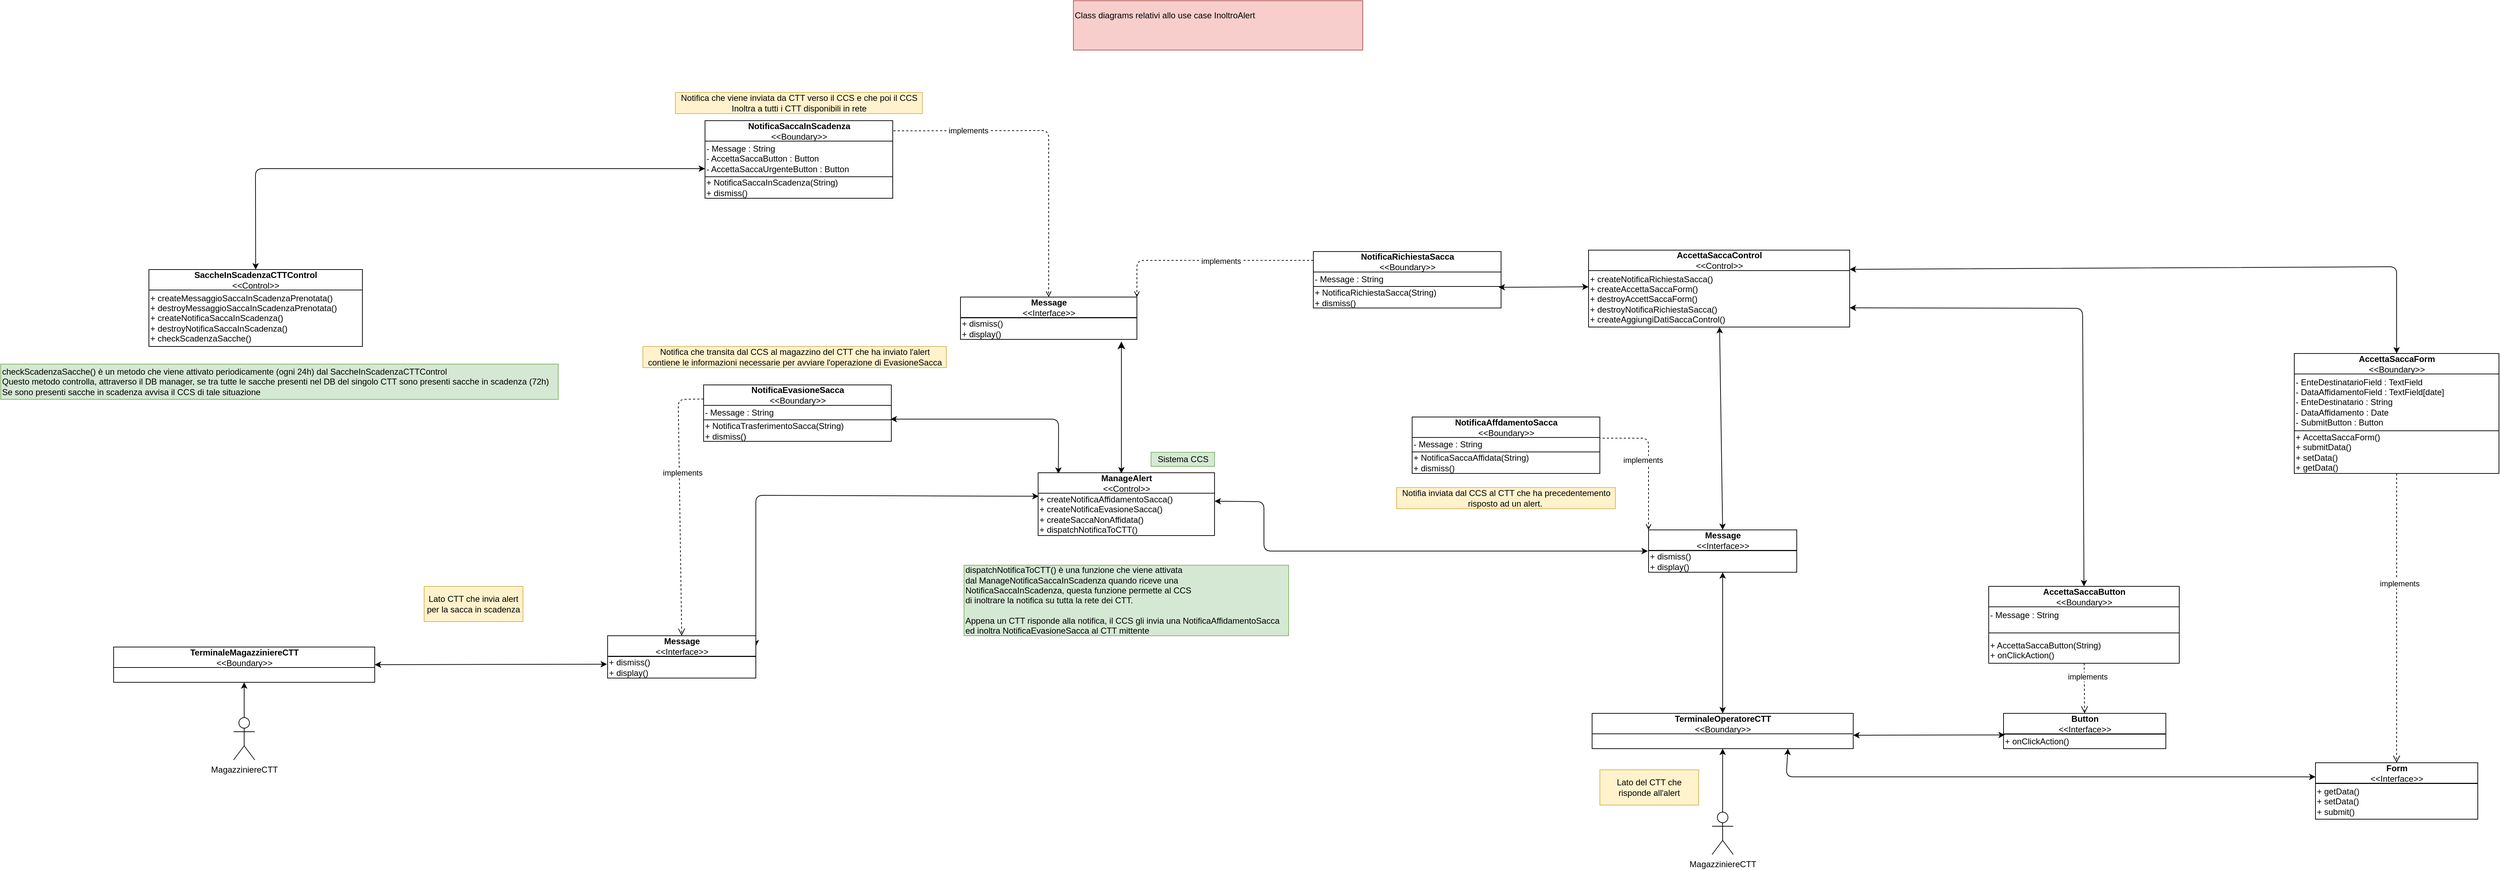 <mxfile version="14.5.1" type="device"><diagram id="Z-mq8TDD7c14mdIwhJIg" name="Page-1"><mxGraphModel dx="2172" dy="1692" grid="1" gridSize="10" guides="1" tooltips="1" connect="1" arrows="1" fold="1" page="1" pageScale="1" pageWidth="1200" pageHeight="1600" math="0" shadow="0"><root><mxCell id="0"/><mxCell id="1" parent="0"/><mxCell id="ATs4oA8NVu8dtFEVuuUP-22" value="Class diagrams relativi allo use case InoltroAlert&lt;br&gt;&lt;br&gt;&amp;nbsp;" style="text;html=1;strokeColor=#b85450;fillColor=#f8cecc;align=left;verticalAlign=middle;whiteSpace=wrap;rounded=0;" parent="1" vertex="1"><mxGeometry x="2490" y="210" width="410" height="70" as="geometry"/></mxCell><mxCell id="ATs4oA8NVu8dtFEVuuUP-27" value="SaccheInScadenzaCTTControl&lt;br&gt;&lt;span style=&quot;font-weight: 400&quot;&gt;&amp;lt;&amp;lt;Control&amp;gt;&amp;gt;&lt;/span&gt;" style="swimlane;fontStyle=1;align=center;verticalAlign=middle;childLayout=stackLayout;horizontal=1;startSize=29;horizontalStack=0;resizeParent=1;resizeParentMax=0;resizeLast=0;collapsible=0;marginBottom=0;html=1;" parent="1" vertex="1"><mxGeometry x="1180" y="591" width="302.5" height="109" as="geometry"/></mxCell><mxCell id="ATs4oA8NVu8dtFEVuuUP-28" value="+ createMessaggioSaccaInScadenzaPrenotata()&lt;br&gt;+ destroyMessaggioSaccaInScadenzaPrenotata()&lt;br&gt;+ createNotificaSaccaInScadenza()&lt;br&gt;+ destroyNotificaSaccaInScadenza()&lt;br&gt;+ checkScadenzaSacche()" style="text;html=1;align=left;verticalAlign=middle;resizable=0;points=[];autosize=1;" parent="ATs4oA8NVu8dtFEVuuUP-27" vertex="1"><mxGeometry y="29" width="302.5" height="80" as="geometry"/></mxCell><mxCell id="ATs4oA8NVu8dtFEVuuUP-32" value="TerminaleOperatoreCTT&lt;br&gt;&lt;span style=&quot;font-weight: 400&quot;&gt;&amp;lt;&amp;lt;Boundary&amp;gt;&amp;gt;&lt;/span&gt;" style="swimlane;fontStyle=1;align=center;verticalAlign=middle;childLayout=stackLayout;horizontal=1;startSize=29;horizontalStack=0;resizeParent=1;resizeParentMax=0;resizeLast=0;collapsible=0;marginBottom=0;html=1;" parent="1" vertex="1"><mxGeometry x="3225" y="1220" width="370" height="50" as="geometry"/></mxCell><mxCell id="ATs4oA8NVu8dtFEVuuUP-33" style="edgeStyle=orthogonalEdgeStyle;rounded=0;orthogonalLoop=1;jettySize=auto;html=1;entryX=0.5;entryY=1;entryDx=0;entryDy=0;" parent="1" source="ATs4oA8NVu8dtFEVuuUP-34" target="ATs4oA8NVu8dtFEVuuUP-32" edge="1"><mxGeometry relative="1" as="geometry"><mxPoint x="3750.0" y="1159" as="sourcePoint"/><mxPoint x="3750" y="1209" as="targetPoint"/></mxGeometry></mxCell><mxCell id="ATs4oA8NVu8dtFEVuuUP-34" value="MagazziniereCTT" style="shape=umlActor;verticalLabelPosition=bottom;verticalAlign=top;html=1;outlineConnect=0;" parent="1" vertex="1"><mxGeometry x="3395" y="1360" width="30" height="60" as="geometry"/></mxCell><mxCell id="ATs4oA8NVu8dtFEVuuUP-35" value="AccettaSaccaControl&lt;br&gt;&lt;span style=&quot;font-weight: 400&quot;&gt;&amp;lt;&amp;lt;Control&amp;gt;&amp;gt;&lt;/span&gt;" style="swimlane;fontStyle=1;align=center;verticalAlign=middle;childLayout=stackLayout;horizontal=1;startSize=29;horizontalStack=0;resizeParent=1;resizeParentMax=0;resizeLast=0;collapsible=0;marginBottom=0;html=1;" parent="1" vertex="1"><mxGeometry x="3220" y="563.5" width="370" height="109" as="geometry"/></mxCell><mxCell id="ATs4oA8NVu8dtFEVuuUP-36" value="+ createNotificaRichiestaSacca()&lt;br&gt;+ createAccettaSaccaForm()&lt;br&gt;+ destroyAccettSaccaForm()&lt;br&gt;+ destroyNotificaRichiestaSacca()&lt;br&gt;+ createAggiungiDatiSaccaControl()" style="text;html=1;align=left;verticalAlign=middle;resizable=0;points=[];autosize=1;" parent="ATs4oA8NVu8dtFEVuuUP-35" vertex="1"><mxGeometry y="29" width="370" height="80" as="geometry"/></mxCell><mxCell id="ATs4oA8NVu8dtFEVuuUP-37" value="Message&lt;br&gt;&lt;span style=&quot;font-weight: 400&quot;&gt;&amp;lt;&amp;lt;Interface&amp;gt;&amp;gt;&lt;/span&gt;" style="swimlane;fontStyle=1;align=center;verticalAlign=middle;childLayout=stackLayout;horizontal=1;startSize=29;horizontalStack=0;resizeParent=1;resizeParentMax=0;resizeLast=0;collapsible=0;marginBottom=0;html=1;" parent="1" vertex="1"><mxGeometry x="2330" y="630" width="250" height="60" as="geometry"/></mxCell><mxCell id="ATs4oA8NVu8dtFEVuuUP-38" value="" style="line;strokeWidth=1;fillColor=none;align=left;verticalAlign=middle;spacingTop=-1;spacingLeft=3;spacingRight=3;rotatable=0;labelPosition=right;points=[];portConstraint=eastwest;" parent="ATs4oA8NVu8dtFEVuuUP-37" vertex="1"><mxGeometry y="29" width="250" height="1" as="geometry"/></mxCell><mxCell id="ATs4oA8NVu8dtFEVuuUP-39" value="+ dismiss()&lt;br&gt;+ display()" style="text;html=1;align=left;verticalAlign=middle;resizable=0;points=[];autosize=1;" parent="ATs4oA8NVu8dtFEVuuUP-37" vertex="1"><mxGeometry y="30" width="250" height="30" as="geometry"/></mxCell><mxCell id="ATs4oA8NVu8dtFEVuuUP-40" value="" style="endArrow=classic;startArrow=classic;html=1;exitX=0.5;exitY=0;exitDx=0;exitDy=0;" parent="1" source="ATs4oA8NVu8dtFEVuuUP-108" target="ATs4oA8NVu8dtFEVuuUP-36" edge="1"><mxGeometry width="50" height="50" relative="1" as="geometry"><mxPoint x="3205" y="510" as="sourcePoint"/><mxPoint x="3275" y="660" as="targetPoint"/><Array as="points"/></mxGeometry></mxCell><mxCell id="ATs4oA8NVu8dtFEVuuUP-41" value="Lato CTT che invia alert&lt;br&gt;per la sacca in scadenza" style="text;html=1;strokeColor=#d6b656;fillColor=#fff2cc;align=center;verticalAlign=middle;whiteSpace=wrap;rounded=0;" parent="1" vertex="1"><mxGeometry x="1570" y="1040" width="140" height="50" as="geometry"/></mxCell><mxCell id="ATs4oA8NVu8dtFEVuuUP-42" value="Lato del CTT che risponde all'alert" style="text;html=1;strokeColor=#d6b656;fillColor=#fff2cc;align=center;verticalAlign=middle;whiteSpace=wrap;rounded=0;" parent="1" vertex="1"><mxGeometry x="3236" y="1300" width="140" height="50" as="geometry"/></mxCell><mxCell id="ATs4oA8NVu8dtFEVuuUP-43" value="Notifica che viene inviata da CTT verso il CCS e che poi il CCS&lt;br&gt;Inoltra a tutti i CTT disponibili in rete" style="text;html=1;align=center;verticalAlign=middle;resizable=0;points=[];autosize=1;fillColor=#fff2cc;strokeColor=#d6b656;" parent="1" vertex="1"><mxGeometry x="1926" y="340" width="350" height="30" as="geometry"/></mxCell><mxCell id="ATs4oA8NVu8dtFEVuuUP-46" value="NotificaEvasioneSacca&lt;br&gt;&lt;span style=&quot;font-weight: 400&quot;&gt;&amp;lt;&amp;lt;Boundary&amp;gt;&amp;gt;&lt;/span&gt;" style="swimlane;fontStyle=1;align=center;verticalAlign=middle;childLayout=stackLayout;horizontal=1;startSize=29;horizontalStack=0;resizeParent=1;resizeParentMax=0;resizeLast=0;collapsible=0;marginBottom=0;html=1;" parent="1" vertex="1"><mxGeometry x="1966" y="754.5" width="266" height="80" as="geometry"/></mxCell><mxCell id="ATs4oA8NVu8dtFEVuuUP-47" value="- Message : String" style="text;html=1;align=left;verticalAlign=middle;resizable=0;points=[];autosize=1;" parent="ATs4oA8NVu8dtFEVuuUP-46" vertex="1"><mxGeometry y="29" width="266" height="20" as="geometry"/></mxCell><mxCell id="ATs4oA8NVu8dtFEVuuUP-48" value="" style="line;strokeWidth=1;fillColor=none;align=left;verticalAlign=middle;spacingTop=-1;spacingLeft=3;spacingRight=3;rotatable=0;labelPosition=right;points=[];portConstraint=eastwest;" parent="ATs4oA8NVu8dtFEVuuUP-46" vertex="1"><mxGeometry y="49" width="266" height="1" as="geometry"/></mxCell><mxCell id="ATs4oA8NVu8dtFEVuuUP-49" value="+ NotificaTrasferimentoSacca(String)&lt;br&gt;+ dismiss()" style="text;html=1;align=left;verticalAlign=middle;resizable=0;points=[];autosize=1;" parent="ATs4oA8NVu8dtFEVuuUP-46" vertex="1"><mxGeometry y="50" width="266" height="30" as="geometry"/></mxCell><mxCell id="ATs4oA8NVu8dtFEVuuUP-55" value="implements" style="html=1;verticalAlign=bottom;endArrow=open;dashed=1;endSize=8;exitX=0;exitY=0.25;exitDx=0;exitDy=0;entryX=0.5;entryY=0;entryDx=0;entryDy=0;" parent="1" source="ATs4oA8NVu8dtFEVuuUP-46" target="Kl7ithbaC7ZQk2e4Lo79-5" edge="1"><mxGeometry x="-0.198" y="4" relative="1" as="geometry"><mxPoint x="1652.14" y="770.12" as="sourcePoint"/><mxPoint x="1649.997" y="870" as="targetPoint"/><mxPoint as="offset"/><Array as="points"><mxPoint x="1930" y="775"/></Array></mxGeometry></mxCell><mxCell id="ATs4oA8NVu8dtFEVuuUP-57" value="" style="html=1;verticalAlign=bottom;endArrow=classic;endSize=8;endFill=1;startArrow=classic;startFill=1;strokeWidth=1;exitX=0.472;exitY=0.011;exitDx=0;exitDy=0;entryX=0.912;entryY=1.1;entryDx=0;entryDy=0;entryPerimeter=0;exitPerimeter=0;" parent="1" edge="1" target="ATs4oA8NVu8dtFEVuuUP-39" source="ATs4oA8NVu8dtFEVuuUP-94"><mxGeometry x="-0.198" y="4" relative="1" as="geometry"><mxPoint x="2523.5" y="876" as="sourcePoint"/><mxPoint x="2523.25" y="690.6" as="targetPoint"/><mxPoint as="offset"/><Array as="points"/></mxGeometry></mxCell><mxCell id="ATs4oA8NVu8dtFEVuuUP-58" value="" style="endArrow=classic;startArrow=classic;html=1;exitX=0.996;exitY=-0.05;exitDx=0;exitDy=0;exitPerimeter=0;entryX=0.115;entryY=0.016;entryDx=0;entryDy=0;entryPerimeter=0;" parent="1" source="ATs4oA8NVu8dtFEVuuUP-49" target="ATs4oA8NVu8dtFEVuuUP-94" edge="1"><mxGeometry width="50" height="50" relative="1" as="geometry"><mxPoint x="2235" y="818" as="sourcePoint"/><mxPoint x="2469" y="875" as="targetPoint"/><Array as="points"><mxPoint x="2469" y="803"/></Array></mxGeometry></mxCell><mxCell id="ATs4oA8NVu8dtFEVuuUP-59" value="Notifica che transita dal CCS al magazzino del CTT che ha inviato l'alert&lt;br&gt;contiene le informazioni necessarie per avviare l'operazione di EvasioneSacca" style="text;html=1;align=center;verticalAlign=middle;resizable=0;points=[];autosize=1;fillColor=#fff2cc;strokeColor=#d6b656;" parent="1" vertex="1"><mxGeometry x="1880" y="700" width="430" height="30" as="geometry"/></mxCell><mxCell id="ATs4oA8NVu8dtFEVuuUP-60" value="" style="endArrow=classic;startArrow=classic;html=1;exitX=1;exitY=0.25;exitDx=0;exitDy=0;entryX=0.003;entryY=0.072;entryDx=0;entryDy=0;entryPerimeter=0;" parent="1" source="Kl7ithbaC7ZQk2e4Lo79-5" target="ATs4oA8NVu8dtFEVuuUP-95" edge="1"><mxGeometry width="50" height="50" relative="1" as="geometry"><mxPoint x="2200" y="850" as="sourcePoint"/><mxPoint x="2327.0" y="911" as="targetPoint"/><Array as="points"><mxPoint x="2040" y="911"/></Array></mxGeometry></mxCell><mxCell id="ATs4oA8NVu8dtFEVuuUP-61" value="" style="endArrow=classic;startArrow=classic;html=1;exitX=0.5;exitY=0;exitDx=0;exitDy=0;" parent="1" source="ATs4oA8NVu8dtFEVuuUP-32" edge="1"><mxGeometry width="50" height="50" relative="1" as="geometry"><mxPoint x="3525" y="831" as="sourcePoint"/><mxPoint x="3410" y="1020" as="targetPoint"/></mxGeometry></mxCell><mxCell id="ATs4oA8NVu8dtFEVuuUP-77" value="checkScadenzaSacche() è un metodo che viene attivato periodicamente (ogni 24h) dal SaccheInScadenzaCTTControl&lt;br&gt;&lt;div&gt;&lt;span&gt;Questo metodo controlla, attraverso il DB manager, se tra tutte le sacche presenti nel DB del singolo CTT sono presenti sacche in scadenza (72h)&lt;/span&gt;&lt;/div&gt;Se sono presenti sacche in scadenza avvisa il CCS di tale situazione&amp;nbsp;" style="text;html=1;align=left;verticalAlign=middle;resizable=0;points=[];autosize=1;fillColor=#d5e8d4;strokeColor=#82b366;" parent="1" vertex="1"><mxGeometry x="970" y="725" width="790" height="50" as="geometry"/></mxCell><mxCell id="ATs4oA8NVu8dtFEVuuUP-78" value="Sistema CCS" style="text;html=1;align=center;verticalAlign=middle;resizable=0;points=[];autosize=1;fillColor=#d5e8d4;strokeColor=#82b366;" parent="1" vertex="1"><mxGeometry x="2600" y="850" width="90" height="20" as="geometry"/></mxCell><mxCell id="ATs4oA8NVu8dtFEVuuUP-90" value="NotificaSaccaInScadenza&lt;br&gt;&lt;span style=&quot;font-weight: 400&quot;&gt;&amp;lt;&amp;lt;Boundary&amp;gt;&amp;gt;&lt;/span&gt;" style="swimlane;fontStyle=1;align=center;verticalAlign=middle;childLayout=stackLayout;horizontal=1;startSize=29;horizontalStack=0;resizeParent=1;resizeParentMax=0;resizeLast=0;collapsible=0;marginBottom=0;html=1;" parent="1" vertex="1"><mxGeometry x="1968" y="380" width="266" height="110" as="geometry"/></mxCell><mxCell id="ATs4oA8NVu8dtFEVuuUP-91" value="- Message : String&lt;br&gt;- AccettaSaccaButton : Button&lt;br&gt;- AccettaSaccaUrgenteButton : Button" style="text;html=1;align=left;verticalAlign=middle;resizable=0;points=[];autosize=1;" parent="ATs4oA8NVu8dtFEVuuUP-90" vertex="1"><mxGeometry y="29" width="266" height="50" as="geometry"/></mxCell><mxCell id="ATs4oA8NVu8dtFEVuuUP-92" value="" style="line;strokeWidth=1;fillColor=none;align=left;verticalAlign=middle;spacingTop=-1;spacingLeft=3;spacingRight=3;rotatable=0;labelPosition=right;points=[];portConstraint=eastwest;" parent="ATs4oA8NVu8dtFEVuuUP-90" vertex="1"><mxGeometry y="79" width="266" height="1" as="geometry"/></mxCell><mxCell id="ATs4oA8NVu8dtFEVuuUP-93" value="+ NotificaSaccaInScadenza(String)&lt;br&gt;+ dismiss()" style="text;html=1;align=left;verticalAlign=middle;resizable=0;points=[];autosize=1;" parent="ATs4oA8NVu8dtFEVuuUP-90" vertex="1"><mxGeometry y="80" width="266" height="30" as="geometry"/></mxCell><mxCell id="ATs4oA8NVu8dtFEVuuUP-94" value="ManageAlert&lt;br&gt;&lt;span style=&quot;font-weight: 400&quot;&gt;&amp;lt;&amp;lt;Control&amp;gt;&amp;gt;&lt;/span&gt;" style="swimlane;fontStyle=1;align=center;verticalAlign=middle;childLayout=stackLayout;horizontal=1;startSize=29;horizontalStack=0;resizeParent=1;resizeParentMax=0;resizeLast=0;collapsible=0;marginBottom=0;html=1;" parent="1" vertex="1"><mxGeometry x="2440" y="879" width="250" height="89" as="geometry"/></mxCell><mxCell id="ATs4oA8NVu8dtFEVuuUP-95" value="+ createNotificaAffidamentoSacca()&lt;br&gt;+ createNotificaEvasioneSacca()&lt;br&gt;+ createSaccaNonAffidata()&lt;br&gt;+ dispatchNotificaToCTT()" style="text;html=1;align=left;verticalAlign=middle;resizable=0;points=[];autosize=1;" parent="ATs4oA8NVu8dtFEVuuUP-94" vertex="1"><mxGeometry y="29" width="250" height="60" as="geometry"/></mxCell><mxCell id="ATs4oA8NVu8dtFEVuuUP-97" value="" style="endArrow=open;startArrow=none;html=1;entryX=0.5;entryY=0;entryDx=0;entryDy=0;dashed=1;endFill=0;startFill=0;exitX=1.004;exitY=0.131;exitDx=0;exitDy=0;exitPerimeter=0;" parent="1" source="ATs4oA8NVu8dtFEVuuUP-90" target="ATs4oA8NVu8dtFEVuuUP-37" edge="1"><mxGeometry width="50" height="50" relative="1" as="geometry"><mxPoint x="2240" y="391" as="sourcePoint"/><mxPoint x="2470.0" y="390" as="targetPoint"/><Array as="points"><mxPoint x="2455" y="394"/></Array></mxGeometry></mxCell><mxCell id="ATs4oA8NVu8dtFEVuuUP-98" value="implements" style="edgeLabel;html=1;align=center;verticalAlign=middle;resizable=0;points=[];" parent="ATs4oA8NVu8dtFEVuuUP-97" vertex="1" connectable="0"><mxGeometry x="-0.077" y="-2" relative="1" as="geometry"><mxPoint x="-105.1" y="-1.98" as="offset"/></mxGeometry></mxCell><mxCell id="ATs4oA8NVu8dtFEVuuUP-99" value="" style="endArrow=classic;html=1;startArrow=classic;startFill=1;entryX=0;entryY=0.25;entryDx=0;entryDy=0;exitX=0.5;exitY=0;exitDx=0;exitDy=0;" parent="1" edge="1" source="ATs4oA8NVu8dtFEVuuUP-27"><mxGeometry width="50" height="50" relative="1" as="geometry"><mxPoint x="1474" y="449" as="sourcePoint"/><mxPoint x="1968" y="448" as="targetPoint"/><Array as="points"><mxPoint x="1331" y="448"/></Array></mxGeometry></mxCell><mxCell id="ATs4oA8NVu8dtFEVuuUP-108" value="Message&lt;br&gt;&lt;span style=&quot;font-weight: 400&quot;&gt;&amp;lt;&amp;lt;Interface&amp;gt;&amp;gt;&lt;/span&gt;" style="swimlane;fontStyle=1;align=center;verticalAlign=middle;childLayout=stackLayout;horizontal=1;startSize=29;horizontalStack=0;resizeParent=1;resizeParentMax=0;resizeLast=0;collapsible=0;marginBottom=0;html=1;" parent="1" vertex="1"><mxGeometry x="3305" y="960" width="210" height="60" as="geometry"/></mxCell><mxCell id="ATs4oA8NVu8dtFEVuuUP-109" value="" style="line;strokeWidth=1;fillColor=none;align=left;verticalAlign=middle;spacingTop=-1;spacingLeft=3;spacingRight=3;rotatable=0;labelPosition=right;points=[];portConstraint=eastwest;" parent="ATs4oA8NVu8dtFEVuuUP-108" vertex="1"><mxGeometry y="29" width="210" height="1" as="geometry"/></mxCell><mxCell id="ATs4oA8NVu8dtFEVuuUP-110" value="+ dismiss()&lt;br&gt;+ display()" style="text;html=1;align=left;verticalAlign=middle;resizable=0;points=[];autosize=1;" parent="ATs4oA8NVu8dtFEVuuUP-108" vertex="1"><mxGeometry y="30" width="210" height="30" as="geometry"/></mxCell><mxCell id="ATs4oA8NVu8dtFEVuuUP-116" value="dispatchNotificaToCTT() è una funzione che viene attivata &lt;br&gt;dal ManageNotificaSaccaInScadenza quando riceve una &lt;br&gt;NotificaSaccaInScadenza,&amp;nbsp;questa funzione permette al CCS &lt;br&gt;di inoltrare la notifica su tutta la rete dei CTT.&lt;br&gt;&lt;br&gt;Appena un CTT risponde alla notifica, il CCS gli invia una NotificaAffidamentoSacca&lt;br&gt;ed inoltra NotificaEvasioneSacca al CTT mittente" style="text;html=1;align=left;verticalAlign=middle;resizable=0;points=[];autosize=1;fillColor=#d5e8d4;strokeColor=#82b366;" parent="1" vertex="1"><mxGeometry x="2335" y="1010" width="460" height="100" as="geometry"/></mxCell><mxCell id="ATs4oA8NVu8dtFEVuuUP-117" value="Button&lt;br&gt;&lt;span style=&quot;font-weight: 400&quot;&gt;&amp;lt;&amp;lt;Interface&amp;gt;&amp;gt;&lt;/span&gt;" style="swimlane;fontStyle=1;align=center;verticalAlign=middle;childLayout=stackLayout;horizontal=1;startSize=29;horizontalStack=0;resizeParent=1;resizeParentMax=0;resizeLast=0;collapsible=0;marginBottom=0;html=1;" parent="1" vertex="1"><mxGeometry x="3808" y="1220" width="230" height="50" as="geometry"/></mxCell><mxCell id="ATs4oA8NVu8dtFEVuuUP-118" value="" style="line;strokeWidth=1;fillColor=none;align=left;verticalAlign=middle;spacingTop=-1;spacingLeft=3;spacingRight=3;rotatable=0;labelPosition=right;points=[];portConstraint=eastwest;" parent="ATs4oA8NVu8dtFEVuuUP-117" vertex="1"><mxGeometry y="29" width="230" height="1" as="geometry"/></mxCell><mxCell id="ATs4oA8NVu8dtFEVuuUP-119" value="+ onClickAction()" style="text;html=1;align=left;verticalAlign=middle;resizable=0;points=[];autosize=1;" parent="ATs4oA8NVu8dtFEVuuUP-117" vertex="1"><mxGeometry y="30" width="230" height="20" as="geometry"/></mxCell><mxCell id="ATs4oA8NVu8dtFEVuuUP-120" value="AccettaSaccaButton&lt;br&gt;&lt;span style=&quot;font-weight: 400&quot;&gt;&amp;lt;&amp;lt;Boundary&amp;gt;&amp;gt;&lt;/span&gt;" style="swimlane;fontStyle=1;align=center;verticalAlign=middle;childLayout=stackLayout;horizontal=1;startSize=29;horizontalStack=0;resizeParent=1;resizeParentMax=0;resizeLast=0;collapsible=0;marginBottom=0;html=1;" parent="1" vertex="1"><mxGeometry x="3787" y="1040" width="270" height="109" as="geometry"/></mxCell><mxCell id="ATs4oA8NVu8dtFEVuuUP-121" value="" style="endArrow=none;html=1;" parent="ATs4oA8NVu8dtFEVuuUP-120" edge="1"><mxGeometry width="50" height="50" relative="1" as="geometry"><mxPoint y="66" as="sourcePoint"/><mxPoint x="270" y="66" as="targetPoint"/></mxGeometry></mxCell><mxCell id="ATs4oA8NVu8dtFEVuuUP-122" value="- Message : String&lt;br&gt;&lt;br&gt;&lt;br&gt;+ AccettaSaccaButton(String)&lt;br&gt;+ onClickAction()" style="text;html=1;align=left;verticalAlign=middle;resizable=0;points=[];autosize=1;" parent="ATs4oA8NVu8dtFEVuuUP-120" vertex="1"><mxGeometry y="29" width="270" height="80" as="geometry"/></mxCell><mxCell id="ATs4oA8NVu8dtFEVuuUP-124" value="implements" style="html=1;verticalAlign=bottom;endArrow=open;dashed=1;endSize=8;" parent="1" source="ATs4oA8NVu8dtFEVuuUP-122" target="ATs4oA8NVu8dtFEVuuUP-117" edge="1"><mxGeometry x="-0.198" y="4" relative="1" as="geometry"><mxPoint x="3934" y="1209" as="sourcePoint"/><mxPoint x="5074.45" y="989.61" as="targetPoint"/><mxPoint as="offset"/></mxGeometry></mxCell><mxCell id="ATs4oA8NVu8dtFEVuuUP-129" value="" style="endArrow=classic;startArrow=classic;html=1;entryX=0.008;entryY=0.029;entryDx=0;entryDy=0;entryPerimeter=0;" parent="1" target="ATs4oA8NVu8dtFEVuuUP-119" edge="1"><mxGeometry width="50" height="50" relative="1" as="geometry"><mxPoint x="3595" y="1251" as="sourcePoint"/><mxPoint x="3420" y="649" as="targetPoint"/><Array as="points"/></mxGeometry></mxCell><mxCell id="ATs4oA8NVu8dtFEVuuUP-134" value="" style="endArrow=classic;startArrow=classic;html=1;exitX=0.5;exitY=0;exitDx=0;exitDy=0;entryX=1;entryY=0.75;entryDx=0;entryDy=0;" parent="1" source="ATs4oA8NVu8dtFEVuuUP-120" target="ATs4oA8NVu8dtFEVuuUP-35" edge="1"><mxGeometry width="50" height="50" relative="1" as="geometry"><mxPoint x="3780" y="1031" as="sourcePoint"/><mxPoint x="3780" y="710" as="targetPoint"/><Array as="points"><mxPoint x="3920" y="646"/></Array></mxGeometry></mxCell><mxCell id="ATs4oA8NVu8dtFEVuuUP-137" value="NotificaRichiestaSacca&lt;br&gt;&lt;span style=&quot;font-weight: 400&quot;&gt;&amp;lt;&amp;lt;Boundary&amp;gt;&amp;gt;&lt;/span&gt;" style="swimlane;fontStyle=1;align=center;verticalAlign=middle;childLayout=stackLayout;horizontal=1;startSize=29;horizontalStack=0;resizeParent=1;resizeParentMax=0;resizeLast=0;collapsible=0;marginBottom=0;html=1;" parent="1" vertex="1"><mxGeometry x="2830" y="565.5" width="266" height="80" as="geometry"/></mxCell><mxCell id="ATs4oA8NVu8dtFEVuuUP-138" value="- Message : String" style="text;html=1;align=left;verticalAlign=middle;resizable=0;points=[];autosize=1;" parent="ATs4oA8NVu8dtFEVuuUP-137" vertex="1"><mxGeometry y="29" width="266" height="20" as="geometry"/></mxCell><mxCell id="ATs4oA8NVu8dtFEVuuUP-139" value="" style="line;strokeWidth=1;fillColor=none;align=left;verticalAlign=middle;spacingTop=-1;spacingLeft=3;spacingRight=3;rotatable=0;labelPosition=right;points=[];portConstraint=eastwest;" parent="ATs4oA8NVu8dtFEVuuUP-137" vertex="1"><mxGeometry y="49" width="266" height="1" as="geometry"/></mxCell><mxCell id="ATs4oA8NVu8dtFEVuuUP-140" value="+ NotificaRichiestaSacca(String)&lt;br&gt;+ dismiss()" style="text;html=1;align=left;verticalAlign=middle;resizable=0;points=[];autosize=1;" parent="ATs4oA8NVu8dtFEVuuUP-137" vertex="1"><mxGeometry y="50" width="266" height="30" as="geometry"/></mxCell><mxCell id="ATs4oA8NVu8dtFEVuuUP-145" value="NotificaAffdamentoSacca&lt;br&gt;&lt;span style=&quot;font-weight: 400&quot;&gt;&amp;lt;&amp;lt;Boundary&amp;gt;&amp;gt;&lt;/span&gt;" style="swimlane;fontStyle=1;align=center;verticalAlign=middle;childLayout=stackLayout;horizontal=1;startSize=29;horizontalStack=0;resizeParent=1;resizeParentMax=0;resizeLast=0;collapsible=0;marginBottom=0;html=1;" parent="1" vertex="1"><mxGeometry x="2970" y="800" width="266" height="80" as="geometry"/></mxCell><mxCell id="ATs4oA8NVu8dtFEVuuUP-146" value="- Message : String" style="text;html=1;align=left;verticalAlign=middle;resizable=0;points=[];autosize=1;" parent="ATs4oA8NVu8dtFEVuuUP-145" vertex="1"><mxGeometry y="29" width="266" height="20" as="geometry"/></mxCell><mxCell id="ATs4oA8NVu8dtFEVuuUP-147" value="" style="line;strokeWidth=1;fillColor=none;align=left;verticalAlign=middle;spacingTop=-1;spacingLeft=3;spacingRight=3;rotatable=0;labelPosition=right;points=[];portConstraint=eastwest;" parent="ATs4oA8NVu8dtFEVuuUP-145" vertex="1"><mxGeometry y="49" width="266" height="1" as="geometry"/></mxCell><mxCell id="ATs4oA8NVu8dtFEVuuUP-148" value="+ NotificaSaccaAffidata(String)&lt;br&gt;+ dismiss()" style="text;html=1;align=left;verticalAlign=middle;resizable=0;points=[];autosize=1;" parent="ATs4oA8NVu8dtFEVuuUP-145" vertex="1"><mxGeometry y="50" width="266" height="30" as="geometry"/></mxCell><mxCell id="ATs4oA8NVu8dtFEVuuUP-149" value="Notifia inviata dal CCS al CTT che ha precedentemento&lt;br&gt;risposto ad un alert.&amp;nbsp;" style="text;html=1;align=center;verticalAlign=middle;resizable=0;points=[];autosize=1;fillColor=#fff2cc;strokeColor=#d6b656;" parent="1" vertex="1"><mxGeometry x="2948" y="900" width="310" height="30" as="geometry"/></mxCell><mxCell id="ATs4oA8NVu8dtFEVuuUP-155" value="" style="endArrow=classic;startArrow=classic;html=1;entryX=1;entryY=0.188;entryDx=0;entryDy=0;entryPerimeter=0;" parent="1" target="ATs4oA8NVu8dtFEVuuUP-95" edge="1"><mxGeometry width="50" height="50" relative="1" as="geometry"><mxPoint x="3304" y="990" as="sourcePoint"/><mxPoint x="2631" y="967" as="targetPoint"/><Array as="points"><mxPoint x="2760" y="990"/><mxPoint x="2760" y="920"/></Array></mxGeometry></mxCell><mxCell id="ATs4oA8NVu8dtFEVuuUP-160" value="" style="endArrow=none;startArrow=open;html=1;entryX=1;entryY=0;entryDx=0;entryDy=0;dashed=1;endFill=0;startFill=0;exitX=0;exitY=0;exitDx=0;exitDy=0;entryPerimeter=0;" parent="1" source="ATs4oA8NVu8dtFEVuuUP-108" edge="1"><mxGeometry width="50" height="50" relative="1" as="geometry"><mxPoint x="3357.5" y="1051" as="sourcePoint"/><mxPoint x="3236" y="830" as="targetPoint"/><Array as="points"><mxPoint x="3305" y="830"/></Array></mxGeometry></mxCell><mxCell id="ATs4oA8NVu8dtFEVuuUP-161" value="implements" style="edgeLabel;html=1;align=center;verticalAlign=middle;resizable=0;points=[];" parent="ATs4oA8NVu8dtFEVuuUP-160" vertex="1" connectable="0"><mxGeometry x="-0.077" y="-2" relative="1" as="geometry"><mxPoint x="-9.86" y="-7.5" as="offset"/></mxGeometry></mxCell><mxCell id="ATs4oA8NVu8dtFEVuuUP-165" value="" style="endArrow=classic;startArrow=classic;html=1;entryX=0;entryY=0.25;entryDx=0;entryDy=0;exitX=0.987;exitY=0.022;exitDx=0;exitDy=0;exitPerimeter=0;" parent="1" source="ATs4oA8NVu8dtFEVuuUP-140" edge="1"><mxGeometry width="50" height="50" relative="1" as="geometry"><mxPoint x="3099" y="615.75" as="sourcePoint"/><mxPoint x="3220" y="615.5" as="targetPoint"/></mxGeometry></mxCell><mxCell id="ATs4oA8NVu8dtFEVuuUP-168" value="" style="endArrow=open;startArrow=none;html=1;entryX=1;entryY=0;entryDx=0;entryDy=0;dashed=1;endFill=0;startFill=0;exitX=0;exitY=0.25;exitDx=0;exitDy=0;" parent="1" target="ATs4oA8NVu8dtFEVuuUP-37" edge="1"><mxGeometry width="50" height="50" relative="1" as="geometry"><mxPoint x="2830" y="578" as="sourcePoint"/><mxPoint x="2517.5" y="739" as="targetPoint"/><Array as="points"><mxPoint x="2580" y="578"/></Array></mxGeometry></mxCell><mxCell id="ATs4oA8NVu8dtFEVuuUP-169" value="implements" style="edgeLabel;html=1;align=center;verticalAlign=middle;resizable=0;points=[];" parent="ATs4oA8NVu8dtFEVuuUP-168" vertex="1" connectable="0"><mxGeometry x="-0.077" y="-2" relative="1" as="geometry"><mxPoint x="8.33" y="3.0" as="offset"/></mxGeometry></mxCell><mxCell id="ATs4oA8NVu8dtFEVuuUP-178" value="AccettaSaccaForm&lt;br&gt;&lt;span style=&quot;font-weight: 400&quot;&gt;&amp;lt;&amp;lt;Boundary&amp;gt;&amp;gt;&lt;/span&gt;" style="swimlane;fontStyle=1;align=center;verticalAlign=middle;childLayout=stackLayout;horizontal=1;startSize=29;horizontalStack=0;resizeParent=1;resizeParentMax=0;resizeLast=0;collapsible=0;marginBottom=0;html=1;" parent="1" vertex="1"><mxGeometry x="4220" y="710" width="290" height="170" as="geometry"/></mxCell><mxCell id="ATs4oA8NVu8dtFEVuuUP-179" value="- EnteDestinatarioField : TextField&lt;br&gt;&lt;div&gt;- DataAffidamentoField : TextField[date]&lt;/div&gt;&lt;div&gt;- EnteDestinatario : String&lt;/div&gt;&lt;div&gt;- DataAffidamento : Date&lt;/div&gt;&lt;div&gt;- SubmitButton : Button&lt;/div&gt;" style="text;html=1;align=left;verticalAlign=middle;resizable=0;points=[];autosize=1;" parent="ATs4oA8NVu8dtFEVuuUP-178" vertex="1"><mxGeometry y="29" width="290" height="80" as="geometry"/></mxCell><mxCell id="ATs4oA8NVu8dtFEVuuUP-180" value="" style="line;strokeWidth=1;fillColor=none;align=left;verticalAlign=middle;spacingTop=-1;spacingLeft=3;spacingRight=3;rotatable=0;labelPosition=right;points=[];portConstraint=eastwest;" parent="ATs4oA8NVu8dtFEVuuUP-178" vertex="1"><mxGeometry y="109" width="290" height="1" as="geometry"/></mxCell><mxCell id="ATs4oA8NVu8dtFEVuuUP-181" value="&lt;div&gt;+&amp;nbsp;&lt;span style=&quot;text-align: center&quot;&gt;AccettaSaccaForm(&lt;/span&gt;&lt;span&gt;)&lt;/span&gt;&lt;/div&gt;&lt;div&gt;&lt;span&gt;+ submitData()&lt;/span&gt;&lt;/div&gt;&lt;div&gt;&lt;span&gt;+ setData()&lt;/span&gt;&lt;/div&gt;&lt;div&gt;&lt;span&gt;+ getData()&lt;/span&gt;&lt;/div&gt;" style="text;html=1;align=left;verticalAlign=middle;resizable=0;points=[];autosize=1;" parent="ATs4oA8NVu8dtFEVuuUP-178" vertex="1"><mxGeometry y="110" width="290" height="60" as="geometry"/></mxCell><mxCell id="ATs4oA8NVu8dtFEVuuUP-182" value="" style="endArrow=classic;html=1;startArrow=classic;startFill=1;entryX=0.5;entryY=0;entryDx=0;entryDy=0;exitX=1;exitY=0.25;exitDx=0;exitDy=0;" parent="1" source="ATs4oA8NVu8dtFEVuuUP-35" target="ATs4oA8NVu8dtFEVuuUP-178" edge="1"><mxGeometry width="50" height="50" relative="1" as="geometry"><mxPoint x="3972.5" y="340.0" as="sourcePoint"/><mxPoint x="4342.5" y="441.0" as="targetPoint"/><Array as="points"><mxPoint x="4365" y="587"/></Array></mxGeometry></mxCell><mxCell id="ATs4oA8NVu8dtFEVuuUP-187" value="Form&lt;br&gt;&lt;span style=&quot;font-weight: 400&quot;&gt;&amp;lt;&amp;lt;Interface&amp;gt;&amp;gt;&lt;/span&gt;" style="swimlane;fontStyle=1;align=center;verticalAlign=middle;childLayout=stackLayout;horizontal=1;startSize=29;horizontalStack=0;resizeParent=1;resizeParentMax=0;resizeLast=0;collapsible=0;marginBottom=0;html=1;" parent="1" vertex="1"><mxGeometry x="4250" y="1290" width="230" height="80" as="geometry"/></mxCell><mxCell id="ATs4oA8NVu8dtFEVuuUP-188" value="" style="line;strokeWidth=1;fillColor=none;align=left;verticalAlign=middle;spacingTop=-1;spacingLeft=3;spacingRight=3;rotatable=0;labelPosition=right;points=[];portConstraint=eastwest;" parent="ATs4oA8NVu8dtFEVuuUP-187" vertex="1"><mxGeometry y="29" width="230" height="1" as="geometry"/></mxCell><mxCell id="ATs4oA8NVu8dtFEVuuUP-189" value="+ getData()&lt;br&gt;+ setData()&lt;br&gt;+ submit()" style="text;html=1;align=left;verticalAlign=middle;resizable=0;points=[];autosize=1;" parent="ATs4oA8NVu8dtFEVuuUP-187" vertex="1"><mxGeometry y="30" width="230" height="50" as="geometry"/></mxCell><mxCell id="ATs4oA8NVu8dtFEVuuUP-190" value="" style="endArrow=classic;startArrow=classic;html=1;entryX=0;entryY=0.25;entryDx=0;entryDy=0;exitX=0.75;exitY=1;exitDx=0;exitDy=0;" parent="1" source="ATs4oA8NVu8dtFEVuuUP-32" target="ATs4oA8NVu8dtFEVuuUP-187" edge="1"><mxGeometry width="50" height="50" relative="1" as="geometry"><mxPoint x="3957.08" y="1319.92" as="sourcePoint"/><mxPoint x="4173.92" y="1319.5" as="targetPoint"/><Array as="points"><mxPoint x="3500" y="1310"/></Array></mxGeometry></mxCell><mxCell id="ATs4oA8NVu8dtFEVuuUP-191" value="implements" style="html=1;verticalAlign=bottom;endArrow=open;dashed=1;endSize=8;entryX=0.5;entryY=0;entryDx=0;entryDy=0;" parent="1" source="ATs4oA8NVu8dtFEVuuUP-181" target="ATs4oA8NVu8dtFEVuuUP-187" edge="1"><mxGeometry x="-0.198" y="4" relative="1" as="geometry"><mxPoint x="4045.59" y="1159" as="sourcePoint"/><mxPoint x="3992.5" y="1230.0" as="targetPoint"/><mxPoint as="offset"/></mxGeometry></mxCell><mxCell id="Kl7ithbaC7ZQk2e4Lo79-1" value="TerminaleMagazziniereCTT&lt;br&gt;&lt;span style=&quot;font-weight: 400&quot;&gt;&amp;lt;&amp;lt;Boundary&amp;gt;&amp;gt;&lt;/span&gt;" style="swimlane;fontStyle=1;align=center;verticalAlign=middle;childLayout=stackLayout;horizontal=1;startSize=29;horizontalStack=0;resizeParent=1;resizeParentMax=0;resizeLast=0;collapsible=0;marginBottom=0;html=1;" parent="1" vertex="1"><mxGeometry x="1130" y="1126" width="370" height="50" as="geometry"/></mxCell><mxCell id="Kl7ithbaC7ZQk2e4Lo79-2" style="edgeStyle=orthogonalEdgeStyle;rounded=0;orthogonalLoop=1;jettySize=auto;html=1;entryX=0.5;entryY=1;entryDx=0;entryDy=0;" parent="1" source="Kl7ithbaC7ZQk2e4Lo79-3" target="Kl7ithbaC7ZQk2e4Lo79-1" edge="1"><mxGeometry relative="1" as="geometry"><mxPoint x="1655.0" y="1025" as="sourcePoint"/><mxPoint x="1655" y="1075" as="targetPoint"/></mxGeometry></mxCell><mxCell id="Kl7ithbaC7ZQk2e4Lo79-3" value="MagazziniereCTT" style="shape=umlActor;verticalLabelPosition=bottom;verticalAlign=top;html=1;outlineConnect=0;" parent="1" vertex="1"><mxGeometry x="1300" y="1226" width="30" height="60" as="geometry"/></mxCell><mxCell id="Kl7ithbaC7ZQk2e4Lo79-5" value="Message&lt;br&gt;&lt;span style=&quot;font-weight: 400&quot;&gt;&amp;lt;&amp;lt;Interface&amp;gt;&amp;gt;&lt;/span&gt;" style="swimlane;fontStyle=1;align=center;verticalAlign=middle;childLayout=stackLayout;horizontal=1;startSize=29;horizontalStack=0;resizeParent=1;resizeParentMax=0;resizeLast=0;collapsible=0;marginBottom=0;html=1;" parent="1" vertex="1"><mxGeometry x="1830" y="1110" width="210" height="60" as="geometry"/></mxCell><mxCell id="Kl7ithbaC7ZQk2e4Lo79-6" value="" style="line;strokeWidth=1;fillColor=none;align=left;verticalAlign=middle;spacingTop=-1;spacingLeft=3;spacingRight=3;rotatable=0;labelPosition=right;points=[];portConstraint=eastwest;" parent="Kl7ithbaC7ZQk2e4Lo79-5" vertex="1"><mxGeometry y="29" width="210" height="1" as="geometry"/></mxCell><mxCell id="Kl7ithbaC7ZQk2e4Lo79-7" value="+ dismiss()&lt;br&gt;+ display()" style="text;html=1;align=left;verticalAlign=middle;resizable=0;points=[];autosize=1;" parent="Kl7ithbaC7ZQk2e4Lo79-5" vertex="1"><mxGeometry y="30" width="210" height="30" as="geometry"/></mxCell><mxCell id="Kl7ithbaC7ZQk2e4Lo79-8" value="" style="endArrow=classic;startArrow=classic;html=1;exitX=1;exitY=0.5;exitDx=0;exitDy=0;entryX=-0.004;entryY=0.344;entryDx=0;entryDy=0;entryPerimeter=0;" parent="1" source="Kl7ithbaC7ZQk2e4Lo79-1" target="Kl7ithbaC7ZQk2e4Lo79-7" edge="1"><mxGeometry width="50" height="50" relative="1" as="geometry"><mxPoint x="1540.59" y="1143.2" as="sourcePoint"/><mxPoint x="1440" y="1000" as="targetPoint"/><Array as="points"/></mxGeometry></mxCell></root></mxGraphModel></diagram></mxfile>